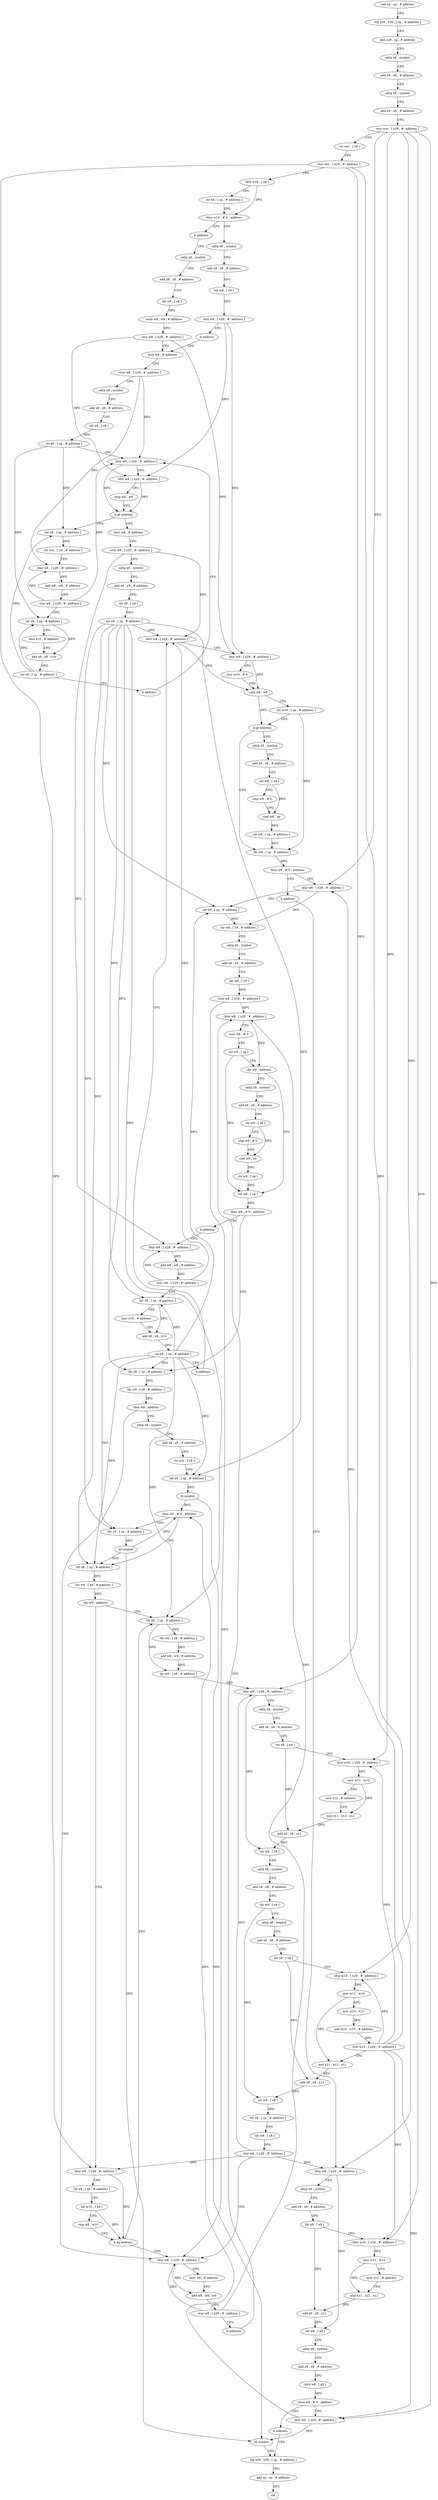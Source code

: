 digraph "func" {
"4239804" [label = "sub sp , sp , # address" ]
"4239808" [label = "stp x29 , x30 , [ sp , # address ]" ]
"4239812" [label = "add x29 , sp , # address" ]
"4239816" [label = "adrp x8 , symbol" ]
"4239820" [label = "add x8 , x8 , # address" ]
"4239824" [label = "adrp x9 , symbol" ]
"4239828" [label = "add x9 , x9 , # address" ]
"4239832" [label = "stur wzr , [ x29 , #- address ]" ]
"4239836" [label = "str wzr , [ x8 ]" ]
"4239840" [label = "stur wzr , [ x29 , #- address ]" ]
"4239844" [label = "ldrb w10 , [ x9 ]" ]
"4239848" [label = "str x8 , [ sp , # address ]" ]
"4239852" [label = "tbnz w10 , # 0 , address" ]
"4239860" [label = "adrp x8 , symbol" ]
"4239856" [label = "b address" ]
"4239864" [label = "add x8 , x8 , # address" ]
"4239868" [label = "ldr w9 , [ x8 ]" ]
"4239872" [label = "stur w9 , [ x29 , #- address ]" ]
"4239876" [label = "b address" ]
"4239900" [label = "mov w8 , # address" ]
"4239880" [label = "adrp x8 , symbol" ]
"4239904" [label = "stur w8 , [ x29 , #- address ]" ]
"4239908" [label = "adrp x9 , symbol" ]
"4239912" [label = "add x9 , x9 , # address" ]
"4239916" [label = "ldr x9 , [ x9 ]" ]
"4239920" [label = "str x9 , [ sp , # address ]" ]
"4239924" [label = "ldur w8 , [ x29 , #- address ]" ]
"4239884" [label = "add x8 , x8 , # address" ]
"4239888" [label = "ldr w9 , [ x8 ]" ]
"4239892" [label = "subs w9 , w9 , # address" ]
"4239896" [label = "stur w9 , [ x29 , #- address ]" ]
"4239980" [label = "mov w8 , # address" ]
"4239984" [label = "stur w8 , [ x29 , #- address ]" ]
"4239988" [label = "adrp x9 , symbol" ]
"4239992" [label = "add x9 , x9 , # address" ]
"4239996" [label = "ldr x9 , [ x9 ]" ]
"4240000" [label = "str x9 , [ sp , # address ]" ]
"4240004" [label = "ldur w8 , [ x29 , #- address ]" ]
"4239940" [label = "ldr x8 , [ sp , # address ]" ]
"4239944" [label = "str wzr , [ x8 , # address ]" ]
"4239948" [label = "ldur w8 , [ x29 , #- address ]" ]
"4239952" [label = "add w8 , w8 , # address" ]
"4239956" [label = "stur w8 , [ x29 , #- address ]" ]
"4239960" [label = "ldr x9 , [ sp , # address ]" ]
"4239964" [label = "mov x10 , # address" ]
"4239968" [label = "add x9 , x9 , x10" ]
"4239972" [label = "str x9 , [ sp , # address ]" ]
"4239976" [label = "b address" ]
"4240052" [label = "ldr w8 , [ sp , # address ]" ]
"4240056" [label = "tbnz w8 , # 0 , address" ]
"4240064" [label = "ldur w8 , [ x29 , #- address ]" ]
"4240060" [label = "b address" ]
"4240028" [label = "adrp x8 , symbol" ]
"4240032" [label = "add x8 , x8 , # address" ]
"4240036" [label = "ldr w9 , [ x8 ]" ]
"4240040" [label = "cmp w9 , # 0" ]
"4240044" [label = "cset w9 , ne" ]
"4240048" [label = "str w9 , [ sp , # address ]" ]
"4239928" [label = "ldur w9 , [ x29 , #- address ]" ]
"4239932" [label = "cmp w8 , w9" ]
"4239936" [label = "b.gt address" ]
"4240068" [label = "ldr x9 , [ sp , # address ]" ]
"4240072" [label = "str w8 , [ x9 , # address ]" ]
"4240076" [label = "adrp x9 , symbol" ]
"4240080" [label = "add x9 , x9 , # address" ]
"4240084" [label = "ldr w8 , [ x9 ]" ]
"4240088" [label = "stur w8 , [ x29 , #- address ]" ]
"4240092" [label = "ldur w8 , [ x29 , #- address ]" ]
"4240396" [label = "ldur w8 , [ x29 , #- address ]" ]
"4240132" [label = "ldr w8 , [ sp ]" ]
"4240136" [label = "tbnz w8 , # 0 , address" ]
"4240144" [label = "ldr x8 , [ sp , # address ]" ]
"4240140" [label = "b address" ]
"4240108" [label = "adrp x8 , symbol" ]
"4240112" [label = "add x8 , x8 , # address" ]
"4240116" [label = "ldr w9 , [ x8 ]" ]
"4240120" [label = "cmp w9 , # 0" ]
"4240124" [label = "cset w9 , ne" ]
"4240128" [label = "str w9 , [ sp ]" ]
"4240400" [label = "adrp x9 , symbol" ]
"4240404" [label = "add x9 , x9 , # address" ]
"4240408" [label = "ldr x9 , [ x9 ]" ]
"4240412" [label = "ldur w10 , [ x29 , #- address ]" ]
"4240416" [label = "mov w11 , w10" ]
"4240420" [label = "mov x12 , # address" ]
"4240424" [label = "mul x11 , x12 , x11" ]
"4240428" [label = "add x9 , x9 , x11" ]
"4240432" [label = "str w8 , [ x9 ]" ]
"4240436" [label = "adrp x9 , symbol" ]
"4240440" [label = "add x9 , x9 , # address" ]
"4240444" [label = "ldrb w8 , [ x9 ]" ]
"4240448" [label = "tbnz w8 , # 0 , address" ]
"4240456" [label = "ldur w0 , [ x29 , #- address ]" ]
"4240452" [label = "b address" ]
"4240148" [label = "ldr w9 , [ x8 , # address ]" ]
"4240152" [label = "cbnz w9 , address" ]
"4240344" [label = "ldur w8 , [ x29 , #- address ]" ]
"4240156" [label = "adrp x8 , symbol" ]
"4240364" [label = "ldur w8 , [ x29 , #- address ]" ]
"4240460" [label = "bl symbol" ]
"4240464" [label = "ldp x29 , x30 , [ sp , # address ]" ]
"4240348" [label = "mov w9 , # address" ]
"4240352" [label = "add w8 , w8 , w9" ]
"4240356" [label = "stur w8 , [ x29 , #- address ]" ]
"4240360" [label = "b address" ]
"4240160" [label = "add x8 , x8 , # address" ]
"4240164" [label = "str wzr , [ x8 ]" ]
"4240168" [label = "ldr x0 , [ sp , # address ]" ]
"4240172" [label = "bl symbol" ]
"4240176" [label = "tbnz w0 , # 0 , address" ]
"4240188" [label = "ldr x8 , [ sp , # address ]" ]
"4240180" [label = "ldr x0 , [ sp , # address ]" ]
"4240368" [label = "add w8 , w8 , # address" ]
"4240372" [label = "stur w8 , [ x29 , #- address ]" ]
"4240376" [label = "ldr x9 , [ sp , # address ]" ]
"4240380" [label = "mov x10 , # address" ]
"4240384" [label = "add x9 , x9 , x10" ]
"4240388" [label = "str x9 , [ sp , # address ]" ]
"4240392" [label = "b address" ]
"4240468" [label = "add sp , sp , # address" ]
"4240472" [label = "ret" ]
"4240096" [label = "mov w9 , # 0" ]
"4240100" [label = "str w9 , [ sp ]" ]
"4240104" [label = "cbz w8 , address" ]
"4240192" [label = "ldr w9 , [ x8 , # address ]" ]
"4240196" [label = "cbz w9 , address" ]
"4240220" [label = "ldr x8 , [ sp , # address ]" ]
"4240200" [label = "ldur w8 , [ x29 , #- address ]" ]
"4240184" [label = "bl symbol" ]
"4240008" [label = "ldur w9 , [ x29 , #- address ]" ]
"4240012" [label = "mov w10 , # 0" ]
"4240016" [label = "cmp w8 , w9" ]
"4240020" [label = "str w10 , [ sp , # address ]" ]
"4240024" [label = "b.gt address" ]
"4240224" [label = "ldr w9 , [ x8 , # address ]" ]
"4240228" [label = "add w9 , w9 , # address" ]
"4240232" [label = "str w9 , [ x8 , # address ]" ]
"4240236" [label = "ldur w9 , [ x29 , #- address ]" ]
"4240240" [label = "adrp x8 , symbol" ]
"4240244" [label = "add x8 , x8 , # address" ]
"4240248" [label = "ldr x8 , [ x8 ]" ]
"4240252" [label = "ldur w10 , [ x29 , #- address ]" ]
"4240256" [label = "mov w11 , w10" ]
"4240260" [label = "mov x12 , # address" ]
"4240264" [label = "mul x11 , x12 , x11" ]
"4240268" [label = "add x8 , x8 , x11" ]
"4240272" [label = "str w9 , [ x8 ]" ]
"4240276" [label = "adrp x8 , symbol" ]
"4240280" [label = "add x8 , x8 , # address" ]
"4240284" [label = "ldr w9 , [ x8 ]" ]
"4240288" [label = "adrp x8 , symbol" ]
"4240292" [label = "add x8 , x8 , # address" ]
"4240296" [label = "ldr x8 , [ x8 ]" ]
"4240300" [label = "ldur w10 , [ x29 , #- address ]" ]
"4240304" [label = "mov w11 , w10" ]
"4240308" [label = "mov w10 , w11" ]
"4240312" [label = "add w10 , w10 , # address" ]
"4240316" [label = "stur w10 , [ x29 , #- address ]" ]
"4240320" [label = "mul x11 , x12 , x11" ]
"4240324" [label = "add x8 , x8 , x11" ]
"4240328" [label = "str w9 , [ x8 ]" ]
"4240332" [label = "ldr x8 , [ sp , # address ]" ]
"4240336" [label = "ldr w9 , [ x8 ]" ]
"4240340" [label = "stur w9 , [ x29 , #- address ]" ]
"4240204" [label = "ldr x9 , [ sp , # address ]" ]
"4240208" [label = "ldr w10 , [ x9 ]" ]
"4240212" [label = "cmp w8 , w10" ]
"4240216" [label = "b.eq address" ]
"4239804" -> "4239808" [ label = "CFG" ]
"4239808" -> "4239812" [ label = "CFG" ]
"4239812" -> "4239816" [ label = "CFG" ]
"4239816" -> "4239820" [ label = "CFG" ]
"4239820" -> "4239824" [ label = "CFG" ]
"4239824" -> "4239828" [ label = "CFG" ]
"4239828" -> "4239832" [ label = "CFG" ]
"4239832" -> "4239836" [ label = "CFG" ]
"4239832" -> "4240064" [ label = "DFG" ]
"4239832" -> "4240412" [ label = "DFG" ]
"4239832" -> "4240456" [ label = "DFG" ]
"4239832" -> "4240252" [ label = "DFG" ]
"4239832" -> "4240300" [ label = "DFG" ]
"4239836" -> "4239840" [ label = "CFG" ]
"4239840" -> "4239844" [ label = "CFG" ]
"4239840" -> "4240396" [ label = "DFG" ]
"4239840" -> "4240236" [ label = "DFG" ]
"4239840" -> "4240200" [ label = "DFG" ]
"4239844" -> "4239848" [ label = "CFG" ]
"4239844" -> "4239852" [ label = "DFG" ]
"4239848" -> "4239852" [ label = "CFG" ]
"4239852" -> "4239860" [ label = "CFG" ]
"4239852" -> "4239856" [ label = "CFG" ]
"4239860" -> "4239864" [ label = "CFG" ]
"4239856" -> "4239880" [ label = "CFG" ]
"4239864" -> "4239868" [ label = "CFG" ]
"4239868" -> "4239872" [ label = "DFG" ]
"4239872" -> "4239876" [ label = "CFG" ]
"4239872" -> "4239928" [ label = "DFG" ]
"4239872" -> "4240008" [ label = "DFG" ]
"4239876" -> "4239900" [ label = "CFG" ]
"4239900" -> "4239904" [ label = "CFG" ]
"4239880" -> "4239884" [ label = "CFG" ]
"4239904" -> "4239908" [ label = "CFG" ]
"4239904" -> "4239924" [ label = "DFG" ]
"4239904" -> "4239948" [ label = "DFG" ]
"4239908" -> "4239912" [ label = "CFG" ]
"4239912" -> "4239916" [ label = "CFG" ]
"4239916" -> "4239920" [ label = "DFG" ]
"4239920" -> "4239924" [ label = "CFG" ]
"4239920" -> "4239940" [ label = "DFG" ]
"4239920" -> "4239960" [ label = "DFG" ]
"4239924" -> "4239928" [ label = "CFG" ]
"4239924" -> "4239936" [ label = "DFG" ]
"4239884" -> "4239888" [ label = "CFG" ]
"4239888" -> "4239892" [ label = "DFG" ]
"4239892" -> "4239896" [ label = "DFG" ]
"4239896" -> "4239900" [ label = "CFG" ]
"4239896" -> "4239928" [ label = "DFG" ]
"4239896" -> "4240008" [ label = "DFG" ]
"4239980" -> "4239984" [ label = "CFG" ]
"4239984" -> "4239988" [ label = "CFG" ]
"4239984" -> "4240004" [ label = "DFG" ]
"4239984" -> "4240364" [ label = "DFG" ]
"4239988" -> "4239992" [ label = "CFG" ]
"4239992" -> "4239996" [ label = "CFG" ]
"4239996" -> "4240000" [ label = "DFG" ]
"4240000" -> "4240004" [ label = "CFG" ]
"4240000" -> "4240068" [ label = "DFG" ]
"4240000" -> "4240144" [ label = "DFG" ]
"4240000" -> "4240168" [ label = "DFG" ]
"4240000" -> "4240376" [ label = "DFG" ]
"4240000" -> "4240188" [ label = "DFG" ]
"4240000" -> "4240180" [ label = "DFG" ]
"4240000" -> "4240220" [ label = "DFG" ]
"4240004" -> "4240008" [ label = "CFG" ]
"4240004" -> "4240016" [ label = "DFG" ]
"4239940" -> "4239944" [ label = "DFG" ]
"4239944" -> "4239948" [ label = "CFG" ]
"4239948" -> "4239952" [ label = "DFG" ]
"4239952" -> "4239956" [ label = "DFG" ]
"4239956" -> "4239960" [ label = "CFG" ]
"4239956" -> "4239924" [ label = "DFG" ]
"4239956" -> "4239948" [ label = "DFG" ]
"4239960" -> "4239964" [ label = "CFG" ]
"4239960" -> "4239968" [ label = "DFG" ]
"4239964" -> "4239968" [ label = "CFG" ]
"4239968" -> "4239972" [ label = "DFG" ]
"4239972" -> "4239976" [ label = "CFG" ]
"4239972" -> "4239940" [ label = "DFG" ]
"4239972" -> "4239960" [ label = "DFG" ]
"4239976" -> "4239924" [ label = "CFG" ]
"4240052" -> "4240056" [ label = "DFG" ]
"4240056" -> "4240064" [ label = "CFG" ]
"4240056" -> "4240060" [ label = "CFG" ]
"4240064" -> "4240068" [ label = "CFG" ]
"4240064" -> "4240072" [ label = "DFG" ]
"4240060" -> "4240396" [ label = "CFG" ]
"4240028" -> "4240032" [ label = "CFG" ]
"4240032" -> "4240036" [ label = "CFG" ]
"4240036" -> "4240040" [ label = "CFG" ]
"4240036" -> "4240044" [ label = "DFG" ]
"4240040" -> "4240044" [ label = "CFG" ]
"4240044" -> "4240048" [ label = "DFG" ]
"4240048" -> "4240052" [ label = "DFG" ]
"4239928" -> "4239932" [ label = "CFG" ]
"4239928" -> "4239936" [ label = "DFG" ]
"4239932" -> "4239936" [ label = "CFG" ]
"4239936" -> "4239980" [ label = "CFG" ]
"4239936" -> "4239940" [ label = "CFG" ]
"4240068" -> "4240072" [ label = "DFG" ]
"4240072" -> "4240076" [ label = "CFG" ]
"4240076" -> "4240080" [ label = "CFG" ]
"4240080" -> "4240084" [ label = "CFG" ]
"4240084" -> "4240088" [ label = "DFG" ]
"4240088" -> "4240092" [ label = "DFG" ]
"4240088" -> "4240344" [ label = "DFG" ]
"4240092" -> "4240096" [ label = "CFG" ]
"4240092" -> "4240104" [ label = "DFG" ]
"4240396" -> "4240400" [ label = "CFG" ]
"4240396" -> "4240432" [ label = "DFG" ]
"4240132" -> "4240136" [ label = "DFG" ]
"4240136" -> "4240144" [ label = "CFG" ]
"4240136" -> "4240140" [ label = "CFG" ]
"4240144" -> "4240148" [ label = "DFG" ]
"4240140" -> "4240364" [ label = "CFG" ]
"4240108" -> "4240112" [ label = "CFG" ]
"4240112" -> "4240116" [ label = "CFG" ]
"4240116" -> "4240120" [ label = "CFG" ]
"4240116" -> "4240124" [ label = "DFG" ]
"4240120" -> "4240124" [ label = "CFG" ]
"4240124" -> "4240128" [ label = "DFG" ]
"4240128" -> "4240132" [ label = "DFG" ]
"4240400" -> "4240404" [ label = "CFG" ]
"4240404" -> "4240408" [ label = "CFG" ]
"4240408" -> "4240412" [ label = "CFG" ]
"4240408" -> "4240428" [ label = "DFG" ]
"4240412" -> "4240416" [ label = "DFG" ]
"4240416" -> "4240420" [ label = "CFG" ]
"4240416" -> "4240424" [ label = "DFG" ]
"4240420" -> "4240424" [ label = "CFG" ]
"4240424" -> "4240428" [ label = "DFG" ]
"4240428" -> "4240432" [ label = "DFG" ]
"4240432" -> "4240436" [ label = "CFG" ]
"4240436" -> "4240440" [ label = "CFG" ]
"4240440" -> "4240444" [ label = "CFG" ]
"4240444" -> "4240448" [ label = "DFG" ]
"4240448" -> "4240456" [ label = "CFG" ]
"4240448" -> "4240452" [ label = "CFG" ]
"4240456" -> "4240460" [ label = "DFG" ]
"4240456" -> "4240176" [ label = "DFG" ]
"4240452" -> "4240464" [ label = "CFG" ]
"4240148" -> "4240152" [ label = "DFG" ]
"4240152" -> "4240344" [ label = "CFG" ]
"4240152" -> "4240156" [ label = "CFG" ]
"4240344" -> "4240348" [ label = "CFG" ]
"4240344" -> "4240352" [ label = "DFG" ]
"4240156" -> "4240160" [ label = "CFG" ]
"4240364" -> "4240368" [ label = "DFG" ]
"4240460" -> "4240464" [ label = "CFG" ]
"4240464" -> "4240468" [ label = "CFG" ]
"4240348" -> "4240352" [ label = "CFG" ]
"4240352" -> "4240356" [ label = "DFG" ]
"4240356" -> "4240360" [ label = "CFG" ]
"4240356" -> "4240092" [ label = "DFG" ]
"4240356" -> "4240344" [ label = "DFG" ]
"4240360" -> "4240092" [ label = "CFG" ]
"4240160" -> "4240164" [ label = "CFG" ]
"4240164" -> "4240168" [ label = "CFG" ]
"4240168" -> "4240172" [ label = "DFG" ]
"4240172" -> "4240176" [ label = "DFG" ]
"4240172" -> "4240460" [ label = "DFG" ]
"4240176" -> "4240188" [ label = "CFG" ]
"4240176" -> "4240180" [ label = "CFG" ]
"4240188" -> "4240192" [ label = "DFG" ]
"4240180" -> "4240184" [ label = "DFG" ]
"4240368" -> "4240372" [ label = "DFG" ]
"4240372" -> "4240376" [ label = "CFG" ]
"4240372" -> "4240004" [ label = "DFG" ]
"4240372" -> "4240364" [ label = "DFG" ]
"4240376" -> "4240380" [ label = "CFG" ]
"4240376" -> "4240384" [ label = "DFG" ]
"4240380" -> "4240384" [ label = "CFG" ]
"4240384" -> "4240388" [ label = "DFG" ]
"4240388" -> "4240392" [ label = "CFG" ]
"4240388" -> "4240068" [ label = "DFG" ]
"4240388" -> "4240144" [ label = "DFG" ]
"4240388" -> "4240168" [ label = "DFG" ]
"4240388" -> "4240376" [ label = "DFG" ]
"4240388" -> "4240188" [ label = "DFG" ]
"4240388" -> "4240180" [ label = "DFG" ]
"4240388" -> "4240220" [ label = "DFG" ]
"4240392" -> "4240004" [ label = "CFG" ]
"4240468" -> "4240472" [ label = "CFG" ]
"4240096" -> "4240100" [ label = "CFG" ]
"4240100" -> "4240104" [ label = "CFG" ]
"4240100" -> "4240132" [ label = "DFG" ]
"4240104" -> "4240132" [ label = "CFG" ]
"4240104" -> "4240108" [ label = "CFG" ]
"4240192" -> "4240196" [ label = "DFG" ]
"4240196" -> "4240220" [ label = "CFG" ]
"4240196" -> "4240200" [ label = "CFG" ]
"4240220" -> "4240224" [ label = "DFG" ]
"4240220" -> "4240232" [ label = "DFG" ]
"4240200" -> "4240204" [ label = "CFG" ]
"4240200" -> "4240216" [ label = "DFG" ]
"4240184" -> "4240188" [ label = "CFG" ]
"4240184" -> "4240460" [ label = "DFG" ]
"4240184" -> "4240176" [ label = "DFG" ]
"4240008" -> "4240012" [ label = "CFG" ]
"4240008" -> "4240016" [ label = "DFG" ]
"4240012" -> "4240016" [ label = "CFG" ]
"4240016" -> "4240020" [ label = "CFG" ]
"4240016" -> "4240024" [ label = "DFG" ]
"4240020" -> "4240024" [ label = "CFG" ]
"4240020" -> "4240052" [ label = "DFG" ]
"4240024" -> "4240052" [ label = "CFG" ]
"4240024" -> "4240028" [ label = "CFG" ]
"4240224" -> "4240228" [ label = "DFG" ]
"4240228" -> "4240232" [ label = "DFG" ]
"4240232" -> "4240236" [ label = "CFG" ]
"4240236" -> "4240240" [ label = "CFG" ]
"4240236" -> "4240272" [ label = "DFG" ]
"4240240" -> "4240244" [ label = "CFG" ]
"4240244" -> "4240248" [ label = "CFG" ]
"4240248" -> "4240252" [ label = "CFG" ]
"4240248" -> "4240268" [ label = "DFG" ]
"4240252" -> "4240256" [ label = "DFG" ]
"4240256" -> "4240260" [ label = "CFG" ]
"4240256" -> "4240264" [ label = "DFG" ]
"4240260" -> "4240264" [ label = "CFG" ]
"4240264" -> "4240268" [ label = "DFG" ]
"4240268" -> "4240272" [ label = "DFG" ]
"4240272" -> "4240276" [ label = "CFG" ]
"4240276" -> "4240280" [ label = "CFG" ]
"4240280" -> "4240284" [ label = "CFG" ]
"4240284" -> "4240288" [ label = "CFG" ]
"4240284" -> "4240328" [ label = "DFG" ]
"4240288" -> "4240292" [ label = "CFG" ]
"4240292" -> "4240296" [ label = "CFG" ]
"4240296" -> "4240300" [ label = "CFG" ]
"4240296" -> "4240324" [ label = "DFG" ]
"4240300" -> "4240304" [ label = "DFG" ]
"4240304" -> "4240308" [ label = "DFG" ]
"4240304" -> "4240320" [ label = "DFG" ]
"4240308" -> "4240312" [ label = "DFG" ]
"4240312" -> "4240316" [ label = "DFG" ]
"4240316" -> "4240320" [ label = "CFG" ]
"4240316" -> "4240064" [ label = "DFG" ]
"4240316" -> "4240412" [ label = "DFG" ]
"4240316" -> "4240456" [ label = "DFG" ]
"4240316" -> "4240252" [ label = "DFG" ]
"4240316" -> "4240300" [ label = "DFG" ]
"4240320" -> "4240324" [ label = "DFG" ]
"4240324" -> "4240328" [ label = "DFG" ]
"4240328" -> "4240332" [ label = "CFG" ]
"4240332" -> "4240336" [ label = "CFG" ]
"4240336" -> "4240340" [ label = "DFG" ]
"4240340" -> "4240344" [ label = "CFG" ]
"4240340" -> "4240396" [ label = "DFG" ]
"4240340" -> "4240236" [ label = "DFG" ]
"4240340" -> "4240200" [ label = "DFG" ]
"4240204" -> "4240208" [ label = "CFG" ]
"4240208" -> "4240212" [ label = "CFG" ]
"4240208" -> "4240216" [ label = "DFG" ]
"4240212" -> "4240216" [ label = "CFG" ]
"4240216" -> "4240344" [ label = "CFG" ]
"4240216" -> "4240220" [ label = "CFG" ]
}

